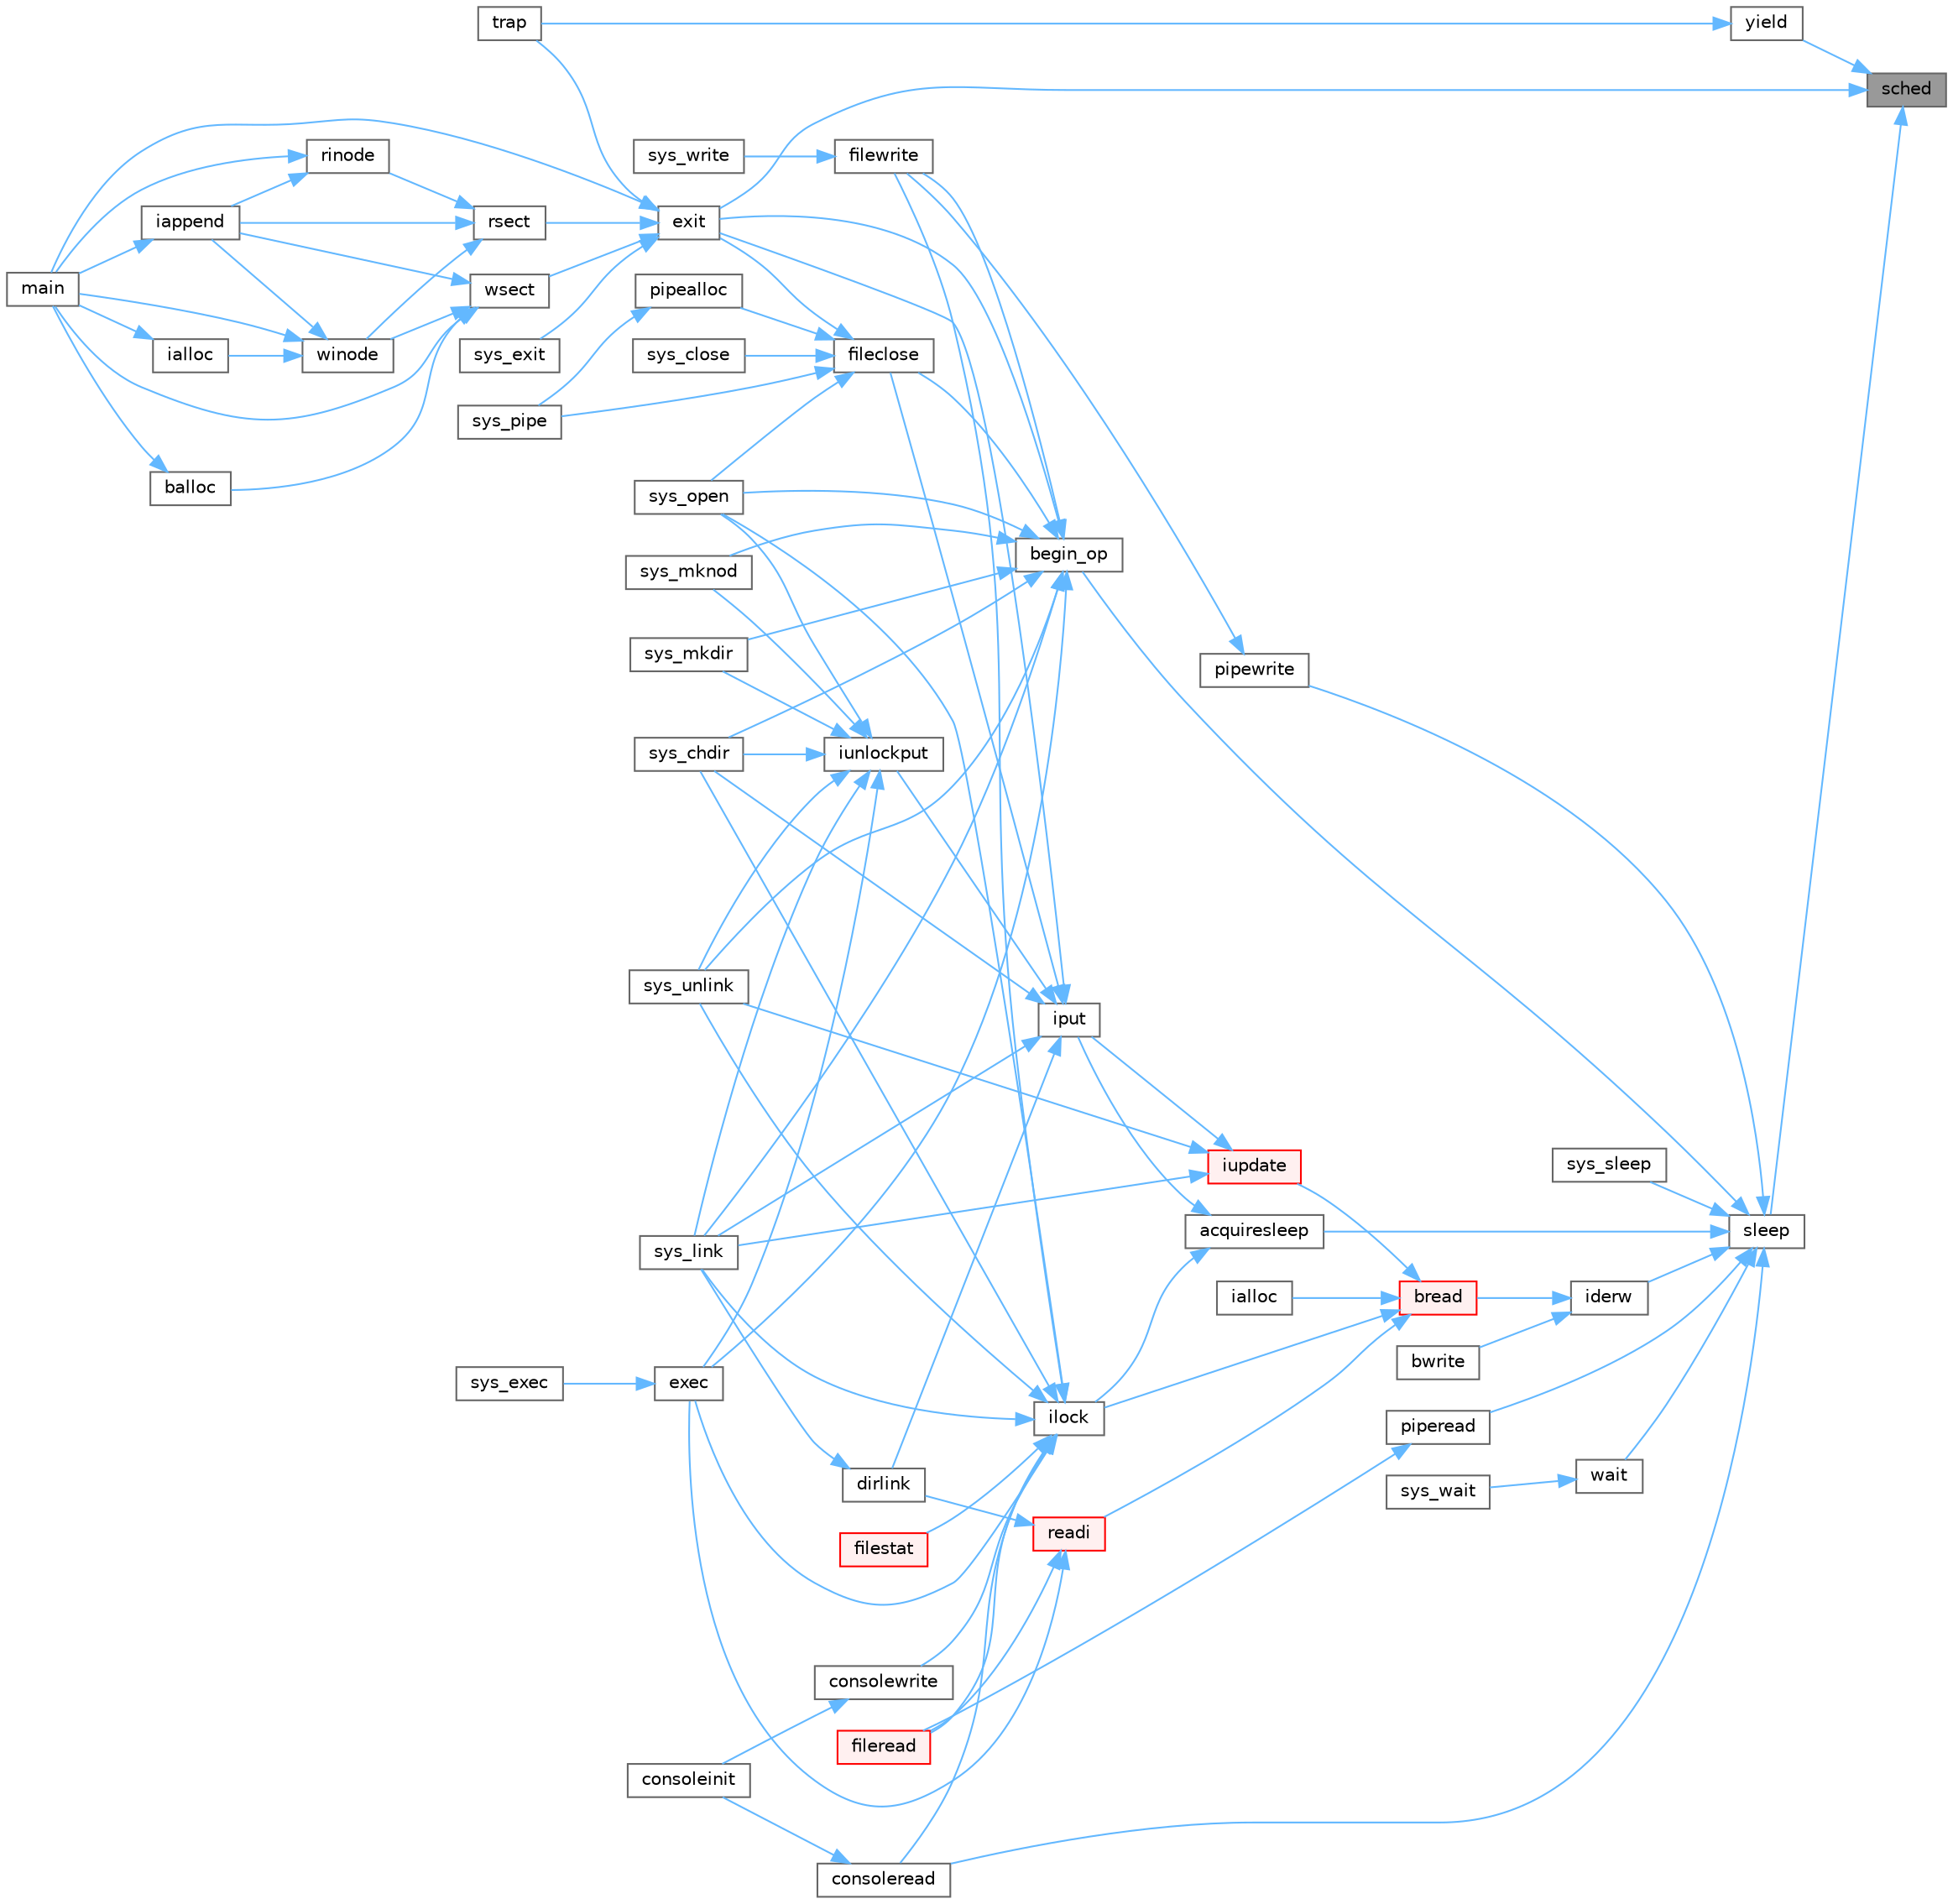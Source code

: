 digraph "sched"
{
 // LATEX_PDF_SIZE
  bgcolor="transparent";
  edge [fontname=Helvetica,fontsize=10,labelfontname=Helvetica,labelfontsize=10];
  node [fontname=Helvetica,fontsize=10,shape=box,height=0.2,width=0.4];
  rankdir="RL";
  Node1 [id="Node000001",label="sched",height=0.2,width=0.4,color="gray40", fillcolor="grey60", style="filled", fontcolor="black",tooltip=" "];
  Node1 -> Node2 [id="edge94_Node000001_Node000002",dir="back",color="steelblue1",style="solid",tooltip=" "];
  Node2 [id="Node000002",label="exit",height=0.2,width=0.4,color="grey40", fillcolor="white", style="filled",URL="$d3/dda/proc_8c.html#aaf98ef7cdde3a0dfb2e49919de3298b1",tooltip=" "];
  Node2 -> Node3 [id="edge95_Node000002_Node000003",dir="back",color="steelblue1",style="solid",tooltip=" "];
  Node3 [id="Node000003",label="main",height=0.2,width=0.4,color="grey40", fillcolor="white", style="filled",URL="$d7/d1f/mkfs_8c.html#a0ddf1224851353fc92bfbff6f499fa97",tooltip=" "];
  Node2 -> Node4 [id="edge96_Node000002_Node000004",dir="back",color="steelblue1",style="solid",tooltip=" "];
  Node4 [id="Node000004",label="rsect",height=0.2,width=0.4,color="grey40", fillcolor="white", style="filled",URL="$d7/d1f/mkfs_8c.html#a22ea835ad23cd716a962f30e4882ee80",tooltip=" "];
  Node4 -> Node5 [id="edge97_Node000004_Node000005",dir="back",color="steelblue1",style="solid",tooltip=" "];
  Node5 [id="Node000005",label="iappend",height=0.2,width=0.4,color="grey40", fillcolor="white", style="filled",URL="$d7/d1f/mkfs_8c.html#a268b61616f575ff072f5bb34c83e02e9",tooltip=" "];
  Node5 -> Node3 [id="edge98_Node000005_Node000003",dir="back",color="steelblue1",style="solid",tooltip=" "];
  Node4 -> Node6 [id="edge99_Node000004_Node000006",dir="back",color="steelblue1",style="solid",tooltip=" "];
  Node6 [id="Node000006",label="rinode",height=0.2,width=0.4,color="grey40", fillcolor="white", style="filled",URL="$d7/d1f/mkfs_8c.html#a3b6cb1258a963010211a8e5ddf99defe",tooltip=" "];
  Node6 -> Node5 [id="edge100_Node000006_Node000005",dir="back",color="steelblue1",style="solid",tooltip=" "];
  Node6 -> Node3 [id="edge101_Node000006_Node000003",dir="back",color="steelblue1",style="solid",tooltip=" "];
  Node4 -> Node7 [id="edge102_Node000004_Node000007",dir="back",color="steelblue1",style="solid",tooltip=" "];
  Node7 [id="Node000007",label="winode",height=0.2,width=0.4,color="grey40", fillcolor="white", style="filled",URL="$d7/d1f/mkfs_8c.html#a2540c48cea7dc865909cfb3f8450a887",tooltip=" "];
  Node7 -> Node8 [id="edge103_Node000007_Node000008",dir="back",color="steelblue1",style="solid",tooltip=" "];
  Node8 [id="Node000008",label="ialloc",height=0.2,width=0.4,color="grey40", fillcolor="white", style="filled",URL="$d7/d1f/mkfs_8c.html#a341af7faeda3d6fcb57a5a9fe3a0104a",tooltip=" "];
  Node8 -> Node3 [id="edge104_Node000008_Node000003",dir="back",color="steelblue1",style="solid",tooltip=" "];
  Node7 -> Node5 [id="edge105_Node000007_Node000005",dir="back",color="steelblue1",style="solid",tooltip=" "];
  Node7 -> Node3 [id="edge106_Node000007_Node000003",dir="back",color="steelblue1",style="solid",tooltip=" "];
  Node2 -> Node9 [id="edge107_Node000002_Node000009",dir="back",color="steelblue1",style="solid",tooltip=" "];
  Node9 [id="Node000009",label="sys_exit",height=0.2,width=0.4,color="grey40", fillcolor="white", style="filled",URL="$dd/d35/sysproc_8c.html#aee72faa31a0c32b410aba558ef1d59f2",tooltip=" "];
  Node2 -> Node10 [id="edge108_Node000002_Node000010",dir="back",color="steelblue1",style="solid",tooltip=" "];
  Node10 [id="Node000010",label="trap",height=0.2,width=0.4,color="grey40", fillcolor="white", style="filled",URL="$dc/d6f/trap_8c.html#a372d166e36c086c91e5f5d81e5fead3a",tooltip=" "];
  Node2 -> Node11 [id="edge109_Node000002_Node000011",dir="back",color="steelblue1",style="solid",tooltip=" "];
  Node11 [id="Node000011",label="wsect",height=0.2,width=0.4,color="grey40", fillcolor="white", style="filled",URL="$d7/d1f/mkfs_8c.html#ac62d827d836d1807e4d6f365f32348bb",tooltip=" "];
  Node11 -> Node12 [id="edge110_Node000011_Node000012",dir="back",color="steelblue1",style="solid",tooltip=" "];
  Node12 [id="Node000012",label="balloc",height=0.2,width=0.4,color="grey40", fillcolor="white", style="filled",URL="$d7/d1f/mkfs_8c.html#a327cdfc7a74165d8922ec6c8ba256906",tooltip=" "];
  Node12 -> Node3 [id="edge111_Node000012_Node000003",dir="back",color="steelblue1",style="solid",tooltip=" "];
  Node11 -> Node5 [id="edge112_Node000011_Node000005",dir="back",color="steelblue1",style="solid",tooltip=" "];
  Node11 -> Node3 [id="edge113_Node000011_Node000003",dir="back",color="steelblue1",style="solid",tooltip=" "];
  Node11 -> Node7 [id="edge114_Node000011_Node000007",dir="back",color="steelblue1",style="solid",tooltip=" "];
  Node1 -> Node13 [id="edge115_Node000001_Node000013",dir="back",color="steelblue1",style="solid",tooltip=" "];
  Node13 [id="Node000013",label="sleep",height=0.2,width=0.4,color="grey40", fillcolor="white", style="filled",URL="$d3/dda/proc_8c.html#ae70cc0370342e46f6db3bec367232457",tooltip=" "];
  Node13 -> Node14 [id="edge116_Node000013_Node000014",dir="back",color="steelblue1",style="solid",tooltip=" "];
  Node14 [id="Node000014",label="acquiresleep",height=0.2,width=0.4,color="grey40", fillcolor="white", style="filled",URL="$d8/dd1/sleeplock_8c.html#aaad2d7a86d4859982dd9a132f5128ff2",tooltip=" "];
  Node14 -> Node15 [id="edge117_Node000014_Node000015",dir="back",color="steelblue1",style="solid",tooltip=" "];
  Node15 [id="Node000015",label="ilock",height=0.2,width=0.4,color="grey40", fillcolor="white", style="filled",URL="$d2/d5a/fs_8c.html#aed28187406d84a3aa71f10c6235a03ec",tooltip=" "];
  Node15 -> Node16 [id="edge118_Node000015_Node000016",dir="back",color="steelblue1",style="solid",tooltip=" "];
  Node16 [id="Node000016",label="consoleread",height=0.2,width=0.4,color="grey40", fillcolor="white", style="filled",URL="$d0/d56/console_8c.html#a28ac85a90987662e306ca8efbfe16074",tooltip=" "];
  Node16 -> Node17 [id="edge119_Node000016_Node000017",dir="back",color="steelblue1",style="solid",tooltip=" "];
  Node17 [id="Node000017",label="consoleinit",height=0.2,width=0.4,color="grey40", fillcolor="white", style="filled",URL="$d0/d56/console_8c.html#ab508ff0f4db26fe35cd25fa648f9ee75",tooltip=" "];
  Node15 -> Node18 [id="edge120_Node000015_Node000018",dir="back",color="steelblue1",style="solid",tooltip=" "];
  Node18 [id="Node000018",label="consolewrite",height=0.2,width=0.4,color="grey40", fillcolor="white", style="filled",URL="$d0/d56/console_8c.html#a6af7eb39268127d389792cec37785666",tooltip=" "];
  Node18 -> Node17 [id="edge121_Node000018_Node000017",dir="back",color="steelblue1",style="solid",tooltip=" "];
  Node15 -> Node19 [id="edge122_Node000015_Node000019",dir="back",color="steelblue1",style="solid",tooltip=" "];
  Node19 [id="Node000019",label="exec",height=0.2,width=0.4,color="grey40", fillcolor="white", style="filled",URL="$df/dc9/exec_8c.html#ace32454ed0d37834dcb1cb4f8b727e6e",tooltip=" "];
  Node19 -> Node20 [id="edge123_Node000019_Node000020",dir="back",color="steelblue1",style="solid",tooltip=" "];
  Node20 [id="Node000020",label="sys_exec",height=0.2,width=0.4,color="grey40", fillcolor="white", style="filled",URL="$d1/d14/sysfile_8c.html#aeaa813ddeb6a5fac3c45714c7351c526",tooltip=" "];
  Node15 -> Node21 [id="edge124_Node000015_Node000021",dir="back",color="steelblue1",style="solid",tooltip=" "];
  Node21 [id="Node000021",label="fileread",height=0.2,width=0.4,color="red", fillcolor="#FFF0F0", style="filled",URL="$d6/d13/file_8c.html#a1dc8c87c7e48bdaaf98e9c7047928f29",tooltip=" "];
  Node15 -> Node23 [id="edge125_Node000015_Node000023",dir="back",color="steelblue1",style="solid",tooltip=" "];
  Node23 [id="Node000023",label="filestat",height=0.2,width=0.4,color="red", fillcolor="#FFF0F0", style="filled",URL="$d6/d13/file_8c.html#afff8e849fa54dea2a5a27dbb97474607",tooltip=" "];
  Node15 -> Node25 [id="edge126_Node000015_Node000025",dir="back",color="steelblue1",style="solid",tooltip=" "];
  Node25 [id="Node000025",label="filewrite",height=0.2,width=0.4,color="grey40", fillcolor="white", style="filled",URL="$d6/d13/file_8c.html#ab8de757a0a9f58dcc6511ea5e46ebb88",tooltip=" "];
  Node25 -> Node26 [id="edge127_Node000025_Node000026",dir="back",color="steelblue1",style="solid",tooltip=" "];
  Node26 [id="Node000026",label="sys_write",height=0.2,width=0.4,color="grey40", fillcolor="white", style="filled",URL="$d1/d14/sysfile_8c.html#a687d939a9e4792af15db96f2c2f34378",tooltip=" "];
  Node15 -> Node27 [id="edge128_Node000015_Node000027",dir="back",color="steelblue1",style="solid",tooltip=" "];
  Node27 [id="Node000027",label="sys_chdir",height=0.2,width=0.4,color="grey40", fillcolor="white", style="filled",URL="$d1/d14/sysfile_8c.html#ad1c5f8693cb35b9605fee09eebdda640",tooltip=" "];
  Node15 -> Node28 [id="edge129_Node000015_Node000028",dir="back",color="steelblue1",style="solid",tooltip=" "];
  Node28 [id="Node000028",label="sys_link",height=0.2,width=0.4,color="grey40", fillcolor="white", style="filled",URL="$d1/d14/sysfile_8c.html#a759600870314007ac558871239122fb7",tooltip=" "];
  Node15 -> Node29 [id="edge130_Node000015_Node000029",dir="back",color="steelblue1",style="solid",tooltip=" "];
  Node29 [id="Node000029",label="sys_open",height=0.2,width=0.4,color="grey40", fillcolor="white", style="filled",URL="$d1/d14/sysfile_8c.html#a74e45efc661ca17c068bc283b3842e6d",tooltip=" "];
  Node15 -> Node30 [id="edge131_Node000015_Node000030",dir="back",color="steelblue1",style="solid",tooltip=" "];
  Node30 [id="Node000030",label="sys_unlink",height=0.2,width=0.4,color="grey40", fillcolor="white", style="filled",URL="$d1/d14/sysfile_8c.html#ae1e58ee11d41f643929520d8c1640da7",tooltip=" "];
  Node14 -> Node31 [id="edge132_Node000014_Node000031",dir="back",color="steelblue1",style="solid",tooltip=" "];
  Node31 [id="Node000031",label="iput",height=0.2,width=0.4,color="grey40", fillcolor="white", style="filled",URL="$d2/d5a/fs_8c.html#ab3c447f135c68e4c3c1f8d5866f6e77b",tooltip=" "];
  Node31 -> Node32 [id="edge133_Node000031_Node000032",dir="back",color="steelblue1",style="solid",tooltip=" "];
  Node32 [id="Node000032",label="dirlink",height=0.2,width=0.4,color="grey40", fillcolor="white", style="filled",URL="$d2/d5a/fs_8c.html#a69a135a0e8a06d9f306d77ebc0c1f7a0",tooltip=" "];
  Node32 -> Node28 [id="edge134_Node000032_Node000028",dir="back",color="steelblue1",style="solid",tooltip=" "];
  Node31 -> Node2 [id="edge135_Node000031_Node000002",dir="back",color="steelblue1",style="solid",tooltip=" "];
  Node31 -> Node33 [id="edge136_Node000031_Node000033",dir="back",color="steelblue1",style="solid",tooltip=" "];
  Node33 [id="Node000033",label="fileclose",height=0.2,width=0.4,color="grey40", fillcolor="white", style="filled",URL="$d6/d13/file_8c.html#ae557c81ab89c24219146144bb6adaa2c",tooltip=" "];
  Node33 -> Node2 [id="edge137_Node000033_Node000002",dir="back",color="steelblue1",style="solid",tooltip=" "];
  Node33 -> Node34 [id="edge138_Node000033_Node000034",dir="back",color="steelblue1",style="solid",tooltip=" "];
  Node34 [id="Node000034",label="pipealloc",height=0.2,width=0.4,color="grey40", fillcolor="white", style="filled",URL="$d1/d47/pipe_8c.html#a9d6f0c526148e6002b6776619c7563e6",tooltip=" "];
  Node34 -> Node35 [id="edge139_Node000034_Node000035",dir="back",color="steelblue1",style="solid",tooltip=" "];
  Node35 [id="Node000035",label="sys_pipe",height=0.2,width=0.4,color="grey40", fillcolor="white", style="filled",URL="$d1/d14/sysfile_8c.html#a9a70db941def46ec25939e6c2d30e399",tooltip=" "];
  Node33 -> Node36 [id="edge140_Node000033_Node000036",dir="back",color="steelblue1",style="solid",tooltip=" "];
  Node36 [id="Node000036",label="sys_close",height=0.2,width=0.4,color="grey40", fillcolor="white", style="filled",URL="$d1/d14/sysfile_8c.html#a32945488fd39bc405757177b37cd2250",tooltip=" "];
  Node33 -> Node29 [id="edge141_Node000033_Node000029",dir="back",color="steelblue1",style="solid",tooltip=" "];
  Node33 -> Node35 [id="edge142_Node000033_Node000035",dir="back",color="steelblue1",style="solid",tooltip=" "];
  Node31 -> Node37 [id="edge143_Node000031_Node000037",dir="back",color="steelblue1",style="solid",tooltip=" "];
  Node37 [id="Node000037",label="iunlockput",height=0.2,width=0.4,color="grey40", fillcolor="white", style="filled",URL="$d2/d5a/fs_8c.html#a207b3008bae35596c55ec7c4fc6875eb",tooltip=" "];
  Node37 -> Node19 [id="edge144_Node000037_Node000019",dir="back",color="steelblue1",style="solid",tooltip=" "];
  Node37 -> Node27 [id="edge145_Node000037_Node000027",dir="back",color="steelblue1",style="solid",tooltip=" "];
  Node37 -> Node28 [id="edge146_Node000037_Node000028",dir="back",color="steelblue1",style="solid",tooltip=" "];
  Node37 -> Node38 [id="edge147_Node000037_Node000038",dir="back",color="steelblue1",style="solid",tooltip=" "];
  Node38 [id="Node000038",label="sys_mkdir",height=0.2,width=0.4,color="grey40", fillcolor="white", style="filled",URL="$d1/d14/sysfile_8c.html#a057e5bce2de7a87ebfd2dc33967bca4a",tooltip=" "];
  Node37 -> Node39 [id="edge148_Node000037_Node000039",dir="back",color="steelblue1",style="solid",tooltip=" "];
  Node39 [id="Node000039",label="sys_mknod",height=0.2,width=0.4,color="grey40", fillcolor="white", style="filled",URL="$d1/d14/sysfile_8c.html#a25697aa3d828b5878d38170d724adb27",tooltip=" "];
  Node37 -> Node29 [id="edge149_Node000037_Node000029",dir="back",color="steelblue1",style="solid",tooltip=" "];
  Node37 -> Node30 [id="edge150_Node000037_Node000030",dir="back",color="steelblue1",style="solid",tooltip=" "];
  Node31 -> Node27 [id="edge151_Node000031_Node000027",dir="back",color="steelblue1",style="solid",tooltip=" "];
  Node31 -> Node28 [id="edge152_Node000031_Node000028",dir="back",color="steelblue1",style="solid",tooltip=" "];
  Node13 -> Node40 [id="edge153_Node000013_Node000040",dir="back",color="steelblue1",style="solid",tooltip=" "];
  Node40 [id="Node000040",label="begin_op",height=0.2,width=0.4,color="grey40", fillcolor="white", style="filled",URL="$d7/df8/log_8c.html#ac96aa31ffc0500e749c62c4d377c21c9",tooltip=" "];
  Node40 -> Node19 [id="edge154_Node000040_Node000019",dir="back",color="steelblue1",style="solid",tooltip=" "];
  Node40 -> Node2 [id="edge155_Node000040_Node000002",dir="back",color="steelblue1",style="solid",tooltip=" "];
  Node40 -> Node33 [id="edge156_Node000040_Node000033",dir="back",color="steelblue1",style="solid",tooltip=" "];
  Node40 -> Node25 [id="edge157_Node000040_Node000025",dir="back",color="steelblue1",style="solid",tooltip=" "];
  Node40 -> Node27 [id="edge158_Node000040_Node000027",dir="back",color="steelblue1",style="solid",tooltip=" "];
  Node40 -> Node28 [id="edge159_Node000040_Node000028",dir="back",color="steelblue1",style="solid",tooltip=" "];
  Node40 -> Node38 [id="edge160_Node000040_Node000038",dir="back",color="steelblue1",style="solid",tooltip=" "];
  Node40 -> Node39 [id="edge161_Node000040_Node000039",dir="back",color="steelblue1",style="solid",tooltip=" "];
  Node40 -> Node29 [id="edge162_Node000040_Node000029",dir="back",color="steelblue1",style="solid",tooltip=" "];
  Node40 -> Node30 [id="edge163_Node000040_Node000030",dir="back",color="steelblue1",style="solid",tooltip=" "];
  Node13 -> Node16 [id="edge164_Node000013_Node000016",dir="back",color="steelblue1",style="solid",tooltip=" "];
  Node13 -> Node41 [id="edge165_Node000013_Node000041",dir="back",color="steelblue1",style="solid",tooltip=" "];
  Node41 [id="Node000041",label="iderw",height=0.2,width=0.4,color="grey40", fillcolor="white", style="filled",URL="$da/d9b/memide_8c.html#a7f36b008f02088c86f76e98e05b55af5",tooltip=" "];
  Node41 -> Node42 [id="edge166_Node000041_Node000042",dir="back",color="steelblue1",style="solid",tooltip=" "];
  Node42 [id="Node000042",label="bread",height=0.2,width=0.4,color="red", fillcolor="#FFF0F0", style="filled",URL="$dc/de6/bio_8c.html#a30b8d2ef2300ed8e3d879a428fe39898",tooltip=" "];
  Node42 -> Node43 [id="edge167_Node000042_Node000043",dir="back",color="steelblue1",style="solid",tooltip=" "];
  Node43 [id="Node000043",label="ialloc",height=0.2,width=0.4,color="grey40", fillcolor="white", style="filled",URL="$d2/d5a/fs_8c.html#af95049367381647bc9487af49724b869",tooltip=" "];
  Node42 -> Node15 [id="edge168_Node000042_Node000015",dir="back",color="steelblue1",style="solid",tooltip=" "];
  Node42 -> Node44 [id="edge169_Node000042_Node000044",dir="back",color="steelblue1",style="solid",tooltip=" "];
  Node44 [id="Node000044",label="iupdate",height=0.2,width=0.4,color="red", fillcolor="#FFF0F0", style="filled",URL="$d2/d5a/fs_8c.html#a7220afa8e5f4bea540eb95879ea7df6e",tooltip=" "];
  Node44 -> Node31 [id="edge170_Node000044_Node000031",dir="back",color="steelblue1",style="solid",tooltip=" "];
  Node44 -> Node28 [id="edge171_Node000044_Node000028",dir="back",color="steelblue1",style="solid",tooltip=" "];
  Node44 -> Node30 [id="edge172_Node000044_Node000030",dir="back",color="steelblue1",style="solid",tooltip=" "];
  Node42 -> Node46 [id="edge173_Node000042_Node000046",dir="back",color="steelblue1",style="solid",tooltip=" "];
  Node46 [id="Node000046",label="readi",height=0.2,width=0.4,color="red", fillcolor="#FFF0F0", style="filled",URL="$d2/d5a/fs_8c.html#a3aba1fa9f6789d09356aec5b96d91fa8",tooltip=" "];
  Node46 -> Node32 [id="edge174_Node000046_Node000032",dir="back",color="steelblue1",style="solid",tooltip=" "];
  Node46 -> Node19 [id="edge175_Node000046_Node000019",dir="back",color="steelblue1",style="solid",tooltip=" "];
  Node46 -> Node21 [id="edge176_Node000046_Node000021",dir="back",color="steelblue1",style="solid",tooltip=" "];
  Node41 -> Node53 [id="edge177_Node000041_Node000053",dir="back",color="steelblue1",style="solid",tooltip=" "];
  Node53 [id="Node000053",label="bwrite",height=0.2,width=0.4,color="grey40", fillcolor="white", style="filled",URL="$dc/de6/bio_8c.html#a63c899c13b176ddf80064d32225e1298",tooltip=" "];
  Node13 -> Node54 [id="edge178_Node000013_Node000054",dir="back",color="steelblue1",style="solid",tooltip=" "];
  Node54 [id="Node000054",label="piperead",height=0.2,width=0.4,color="grey40", fillcolor="white", style="filled",URL="$d1/d47/pipe_8c.html#ad4cce6144039b615d139f8660c60293a",tooltip=" "];
  Node54 -> Node21 [id="edge179_Node000054_Node000021",dir="back",color="steelblue1",style="solid",tooltip=" "];
  Node13 -> Node55 [id="edge180_Node000013_Node000055",dir="back",color="steelblue1",style="solid",tooltip=" "];
  Node55 [id="Node000055",label="pipewrite",height=0.2,width=0.4,color="grey40", fillcolor="white", style="filled",URL="$d1/d47/pipe_8c.html#acfca0fab7d2c0c0dcc56359c8febe14a",tooltip=" "];
  Node55 -> Node25 [id="edge181_Node000055_Node000025",dir="back",color="steelblue1",style="solid",tooltip=" "];
  Node13 -> Node56 [id="edge182_Node000013_Node000056",dir="back",color="steelblue1",style="solid",tooltip=" "];
  Node56 [id="Node000056",label="sys_sleep",height=0.2,width=0.4,color="grey40", fillcolor="white", style="filled",URL="$dd/d35/sysproc_8c.html#a59778ec9bfa6b6f2100b43fbba000573",tooltip=" "];
  Node13 -> Node57 [id="edge183_Node000013_Node000057",dir="back",color="steelblue1",style="solid",tooltip=" "];
  Node57 [id="Node000057",label="wait",height=0.2,width=0.4,color="grey40", fillcolor="white", style="filled",URL="$d3/dda/proc_8c.html#af6f31822f7e737b4e414bdac1ccb59a4",tooltip=" "];
  Node57 -> Node58 [id="edge184_Node000057_Node000058",dir="back",color="steelblue1",style="solid",tooltip=" "];
  Node58 [id="Node000058",label="sys_wait",height=0.2,width=0.4,color="grey40", fillcolor="white", style="filled",URL="$dd/d35/sysproc_8c.html#ad202e06addda05ba6fe60f05d3f61913",tooltip=" "];
  Node1 -> Node59 [id="edge185_Node000001_Node000059",dir="back",color="steelblue1",style="solid",tooltip=" "];
  Node59 [id="Node000059",label="yield",height=0.2,width=0.4,color="grey40", fillcolor="white", style="filled",URL="$d3/dda/proc_8c.html#a7cb51f5c2b5cad3766f19eb69c92793b",tooltip=" "];
  Node59 -> Node10 [id="edge186_Node000059_Node000010",dir="back",color="steelblue1",style="solid",tooltip=" "];
}
